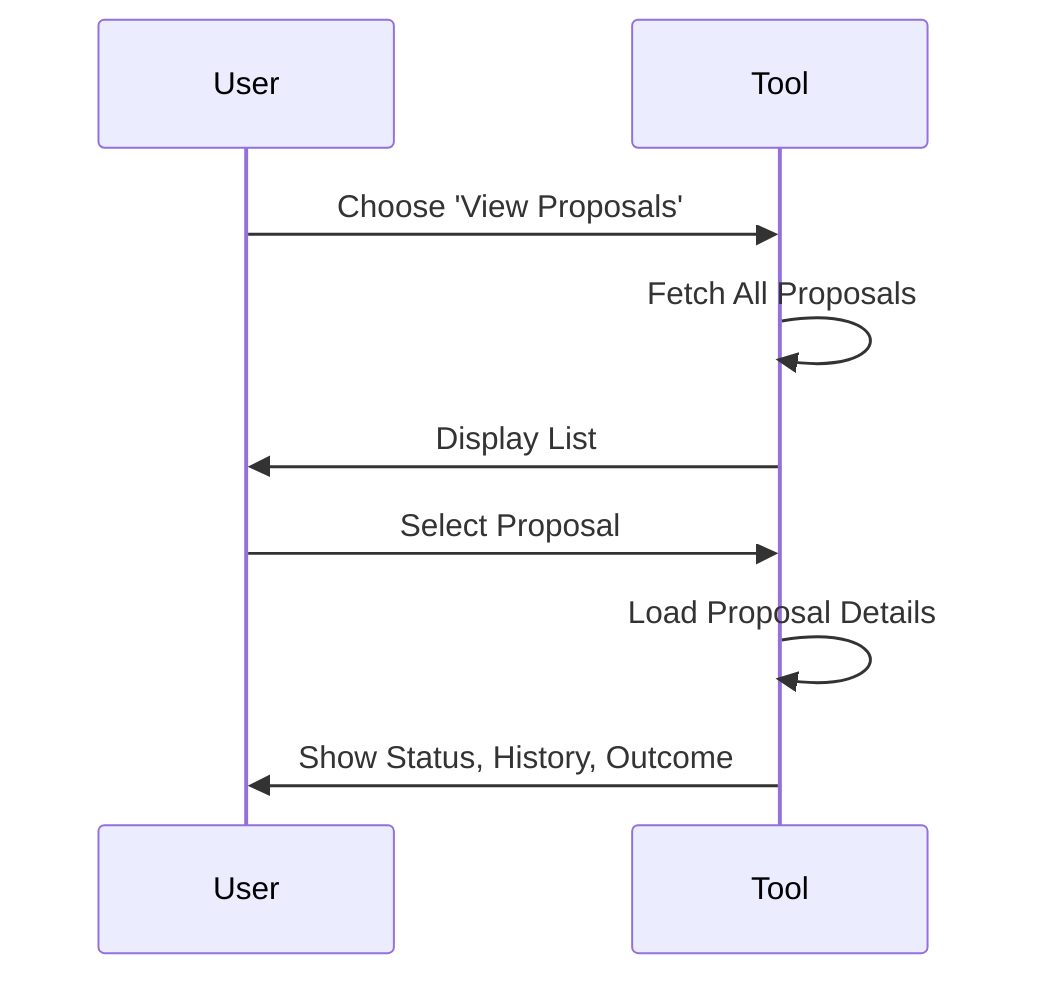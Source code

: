 sequenceDiagram
    participant User
    participant Tool
    User->>Tool: Choose 'View Proposals'
    Tool->>Tool: Fetch All Proposals
    Tool->>User: Display List
    User->>Tool: Select Proposal
    Tool->>Tool: Load Proposal Details
    Tool->>User: Show Status, History, Outcome